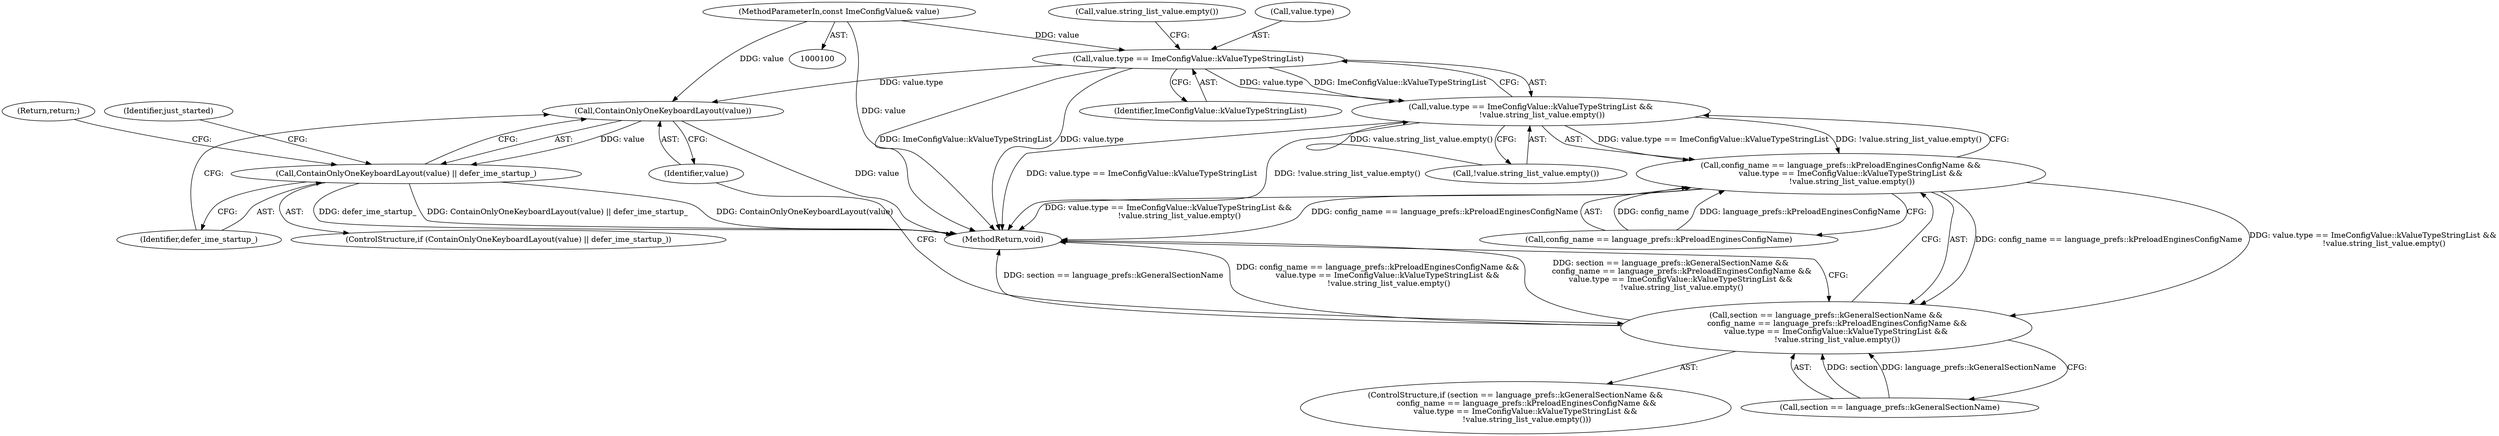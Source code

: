 digraph "1_Chrome_dc7b094a338c6c521f918f478e993f0f74bbea0d_23@del" {
"1000115" [label="(Call,value.type == ImeConfigValue::kValueTypeStringList)"];
"1000103" [label="(MethodParameterIn,const ImeConfigValue& value)"];
"1000114" [label="(Call,value.type == ImeConfigValue::kValueTypeStringList &&\n         !value.string_list_value.empty())"];
"1000110" [label="(Call,config_name == language_prefs::kPreloadEnginesConfigName &&\n        value.type == ImeConfigValue::kValueTypeStringList &&\n         !value.string_list_value.empty())"];
"1000106" [label="(Call,section == language_prefs::kGeneralSectionName &&\n         config_name == language_prefs::kPreloadEnginesConfigName &&\n        value.type == ImeConfigValue::kValueTypeStringList &&\n         !value.string_list_value.empty())"];
"1000125" [label="(Call,ContainOnlyOneKeyboardLayout(value))"];
"1000124" [label="(Call,ContainOnlyOneKeyboardLayout(value) || defer_ime_startup_)"];
"1000105" [label="(ControlStructure,if (section == language_prefs::kGeneralSectionName &&\n         config_name == language_prefs::kPreloadEnginesConfigName &&\n        value.type == ImeConfigValue::kValueTypeStringList &&\n         !value.string_list_value.empty()))"];
"1000127" [label="(Identifier,defer_ime_startup_)"];
"1000126" [label="(Identifier,value)"];
"1000103" [label="(MethodParameterIn,const ImeConfigValue& value)"];
"1000124" [label="(Call,ContainOnlyOneKeyboardLayout(value) || defer_ime_startup_)"];
"1000129" [label="(Return,return;)"];
"1000125" [label="(Call,ContainOnlyOneKeyboardLayout(value))"];
"1000111" [label="(Call,config_name == language_prefs::kPreloadEnginesConfigName)"];
"1000156" [label="(MethodReturn,void)"];
"1000110" [label="(Call,config_name == language_prefs::kPreloadEnginesConfigName &&\n        value.type == ImeConfigValue::kValueTypeStringList &&\n         !value.string_list_value.empty())"];
"1000116" [label="(Call,value.type)"];
"1000115" [label="(Call,value.type == ImeConfigValue::kValueTypeStringList)"];
"1000107" [label="(Call,section == language_prefs::kGeneralSectionName)"];
"1000106" [label="(Call,section == language_prefs::kGeneralSectionName &&\n         config_name == language_prefs::kPreloadEnginesConfigName &&\n        value.type == ImeConfigValue::kValueTypeStringList &&\n         !value.string_list_value.empty())"];
"1000132" [label="(Identifier,just_started)"];
"1000119" [label="(Identifier,ImeConfigValue::kValueTypeStringList)"];
"1000121" [label="(Call,value.string_list_value.empty())"];
"1000120" [label="(Call,!value.string_list_value.empty())"];
"1000114" [label="(Call,value.type == ImeConfigValue::kValueTypeStringList &&\n         !value.string_list_value.empty())"];
"1000123" [label="(ControlStructure,if (ContainOnlyOneKeyboardLayout(value) || defer_ime_startup_))"];
"1000115" -> "1000114"  [label="AST: "];
"1000115" -> "1000119"  [label="CFG: "];
"1000116" -> "1000115"  [label="AST: "];
"1000119" -> "1000115"  [label="AST: "];
"1000121" -> "1000115"  [label="CFG: "];
"1000114" -> "1000115"  [label="CFG: "];
"1000115" -> "1000156"  [label="DDG: ImeConfigValue::kValueTypeStringList"];
"1000115" -> "1000156"  [label="DDG: value.type"];
"1000115" -> "1000114"  [label="DDG: value.type"];
"1000115" -> "1000114"  [label="DDG: ImeConfigValue::kValueTypeStringList"];
"1000103" -> "1000115"  [label="DDG: value"];
"1000115" -> "1000125"  [label="DDG: value.type"];
"1000103" -> "1000100"  [label="AST: "];
"1000103" -> "1000156"  [label="DDG: value"];
"1000103" -> "1000125"  [label="DDG: value"];
"1000114" -> "1000110"  [label="AST: "];
"1000114" -> "1000120"  [label="CFG: "];
"1000120" -> "1000114"  [label="AST: "];
"1000110" -> "1000114"  [label="CFG: "];
"1000114" -> "1000156"  [label="DDG: value.type == ImeConfigValue::kValueTypeStringList"];
"1000114" -> "1000156"  [label="DDG: !value.string_list_value.empty()"];
"1000114" -> "1000110"  [label="DDG: value.type == ImeConfigValue::kValueTypeStringList"];
"1000114" -> "1000110"  [label="DDG: !value.string_list_value.empty()"];
"1000120" -> "1000114"  [label="DDG: value.string_list_value.empty()"];
"1000110" -> "1000106"  [label="AST: "];
"1000110" -> "1000111"  [label="CFG: "];
"1000111" -> "1000110"  [label="AST: "];
"1000106" -> "1000110"  [label="CFG: "];
"1000110" -> "1000156"  [label="DDG: value.type == ImeConfigValue::kValueTypeStringList &&\n         !value.string_list_value.empty()"];
"1000110" -> "1000156"  [label="DDG: config_name == language_prefs::kPreloadEnginesConfigName"];
"1000110" -> "1000106"  [label="DDG: config_name == language_prefs::kPreloadEnginesConfigName"];
"1000110" -> "1000106"  [label="DDG: value.type == ImeConfigValue::kValueTypeStringList &&\n         !value.string_list_value.empty()"];
"1000111" -> "1000110"  [label="DDG: config_name"];
"1000111" -> "1000110"  [label="DDG: language_prefs::kPreloadEnginesConfigName"];
"1000106" -> "1000105"  [label="AST: "];
"1000106" -> "1000107"  [label="CFG: "];
"1000107" -> "1000106"  [label="AST: "];
"1000126" -> "1000106"  [label="CFG: "];
"1000156" -> "1000106"  [label="CFG: "];
"1000106" -> "1000156"  [label="DDG: section == language_prefs::kGeneralSectionName"];
"1000106" -> "1000156"  [label="DDG: config_name == language_prefs::kPreloadEnginesConfigName &&\n        value.type == ImeConfigValue::kValueTypeStringList &&\n         !value.string_list_value.empty()"];
"1000106" -> "1000156"  [label="DDG: section == language_prefs::kGeneralSectionName &&\n         config_name == language_prefs::kPreloadEnginesConfigName &&\n        value.type == ImeConfigValue::kValueTypeStringList &&\n         !value.string_list_value.empty()"];
"1000107" -> "1000106"  [label="DDG: section"];
"1000107" -> "1000106"  [label="DDG: language_prefs::kGeneralSectionName"];
"1000125" -> "1000124"  [label="AST: "];
"1000125" -> "1000126"  [label="CFG: "];
"1000126" -> "1000125"  [label="AST: "];
"1000127" -> "1000125"  [label="CFG: "];
"1000124" -> "1000125"  [label="CFG: "];
"1000125" -> "1000156"  [label="DDG: value"];
"1000125" -> "1000124"  [label="DDG: value"];
"1000124" -> "1000123"  [label="AST: "];
"1000124" -> "1000127"  [label="CFG: "];
"1000127" -> "1000124"  [label="AST: "];
"1000129" -> "1000124"  [label="CFG: "];
"1000132" -> "1000124"  [label="CFG: "];
"1000124" -> "1000156"  [label="DDG: ContainOnlyOneKeyboardLayout(value)"];
"1000124" -> "1000156"  [label="DDG: defer_ime_startup_"];
"1000124" -> "1000156"  [label="DDG: ContainOnlyOneKeyboardLayout(value) || defer_ime_startup_"];
}
